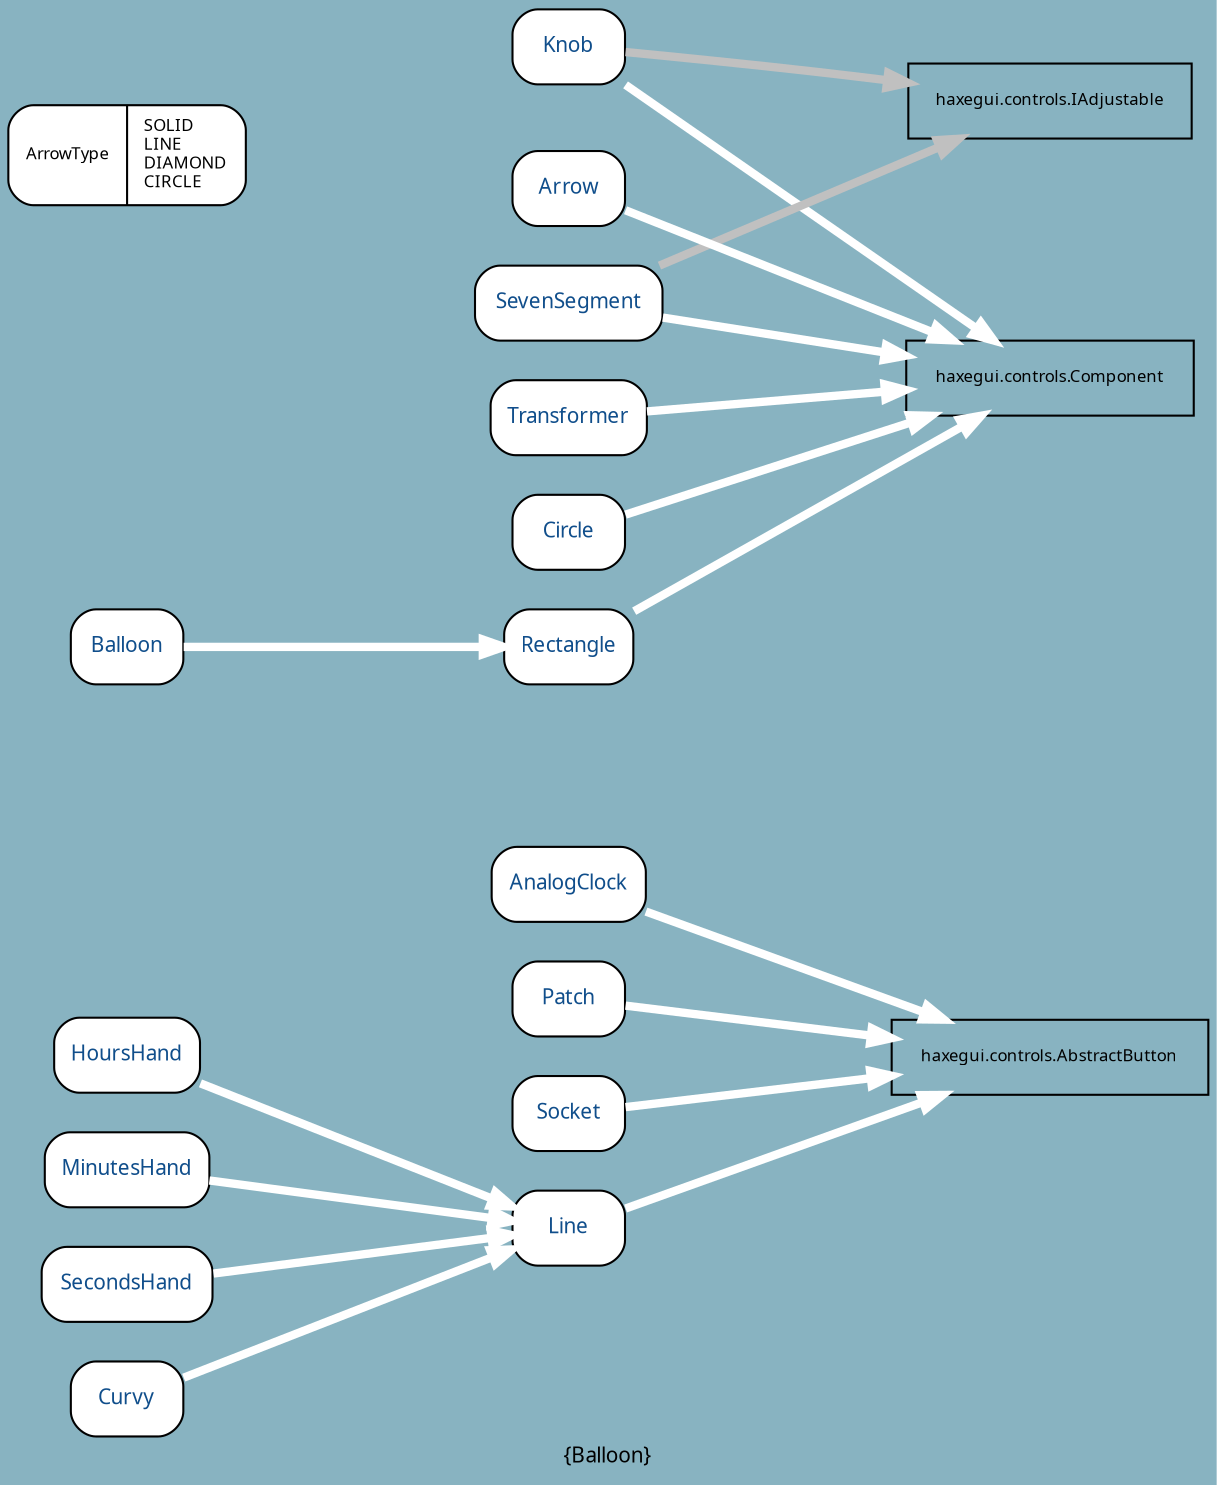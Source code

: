 digraph uml {
	graph [label="Package: haxegui.toys Inheritance", ratio=compress, rankdir=LR, size="24,12", overlap=false, fontname=Sans, fontsize=10, bgcolor="#88B3C1", fontcolor=black];
	node [label="\N", fontname=Sans, fontsize=8, shape=record, color=black, fontcolor=black];
	edge [fontname=Sans, fontsize=8, minlen=3, color=black, fontcolor=black];
	graph [label="{Balloon}",
		lp="292,10",
		bb="0,0,584,699"];
	"haxegui.toys.Line" [label="{Line}", fontsize=10, fontcolor="#104E8B", style="rounded,filled", fillcolor=white, URL="../types/haxegui/toys/Line.html", tooltip=Line, portPos=e, pos="273,120", rects="246,102,300,138", width="0.75", height="0.50"];
	"haxegui.controls.AbstractButton" [pos="507,201", rects="431,183,584,219", width="2.11", height="0.50"];
	"haxegui.toys.HoursHand" [label="{HoursHand}", fontsize=10, fontcolor="#104E8B", style="rounded,filled", fillcolor=white, URL="../types/haxegui/toys/HoursHand.html", tooltip=HoursHand, portPos=e, pos="58,201", rects="23,183,93,219", width="0.97", height="0.50"];
	"haxegui.toys.MinutesHand" [label="{MinutesHand}", fontsize=10, fontcolor="#104E8B", style="rounded,filled", fillcolor=white, URL="../types/haxegui/toys/MinutesHand.html", tooltip=MinutesHand, portPos=e, pos="58,147", rects="19,129,98,165", width="1.08", height="0.50"];
	"haxegui.toys.SecondsHand" [label="{SecondsHand}", fontsize=10, fontcolor="#104E8B", style="rounded,filled", fillcolor=white, URL="../types/haxegui/toys/SecondsHand.html", tooltip=SecondsHand, portPos=e, pos="58,93", rects="17,75,100,111", width="1.14", height="0.50"];
	"haxegui.toys.AnalogClock" [label="{AnalogClock}", fontsize=10, fontcolor="#104E8B", style="rounded,filled", fillcolor=white, URL="../types/haxegui/toys/AnalogClock.html", tooltip=AnalogClock, portPos=e, pos="273,282", rects="236,264,311,300", width="1.03", height="0.50"];
	"haxegui.toys.Patch" [label="{Patch}", fontsize=10, fontcolor="#104E8B", style="rounded,filled", fillcolor=white, URL="../types/haxegui/toys/Patch.html", tooltip=Patch, portPos=e, pos="273,228", rects="246,210,300,246", width="0.75", height="0.50"];
	"haxegui.toys.Knob" [label="{Knob}", fontsize=10, fontcolor="#104E8B", style="rounded,filled", fillcolor=white, URL="../types/haxegui/toys/Knob.html", tooltip=Knob, portPos=e, pos="273,681", rects="246,663,300,699", width="0.75", height="0.50"];
	"haxegui.controls.Component" [pos="507,524", rects="438,506,576,542", width="1.92", height="0.50"];
	"haxegui.controls.IAdjustable" [pos="507,657", rects="439,639,575,675", width="1.89", height="0.50"];
	"haxegui.toys.Circle" [label="{Circle}", fontsize=10, fontcolor="#104E8B", style="rounded,filled", fillcolor=white, URL="../types/haxegui/toys/Circle.html", tooltip=Circle, portPos=e, pos="273,451", rects="246,433,300,469", width="0.75", height="0.50"];
	"haxegui.toys.Transformer" [label="{Transformer}", fontsize=10, fontcolor="#104E8B", style="rounded,filled", fillcolor=white, URL="../types/haxegui/toys/Transformer.html", tooltip=Transformer, portPos=e, pos="273,505", rects="237,487,310,523", width="1.00", height="0.50"];
	"haxegui.toys.SevenSegment" [label="{SevenSegment}", fontsize=10, fontcolor="#104E8B", style="rounded,filled", fillcolor=white, URL="../types/haxegui/toys/SevenSegment.html", tooltip=SevenSegment, portPos=e, pos="273,559", rects="228,541,318,577", width="1.25", height="0.50"];
	"haxegui.toys.Rectangle" [label="{Rectangle}", fontsize=10, fontcolor="#104E8B", style="rounded,filled", fillcolor=white, URL="../types/haxegui/toys/Rectangle.html", tooltip=Rectangle, portPos=e, pos="273,397", rects="242,379,305,415", width="0.86", height="0.50"];
	"haxegui.toys.ArrowType" [label="{ArrowType|SOLID\lLINE\lDIAMOND\lCIRCLE\l}", style="rounded,filled", fillcolor=white, pos="58,634", rects="1,610,61,658 61,610,116,658", width="1.58", height="0.67"];
	"haxegui.toys.Arrow" [label="{Arrow}", fontsize=10, fontcolor="#104E8B", style="rounded,filled", fillcolor=white, URL="../types/haxegui/toys/Arrow.html", tooltip=Arrow, portPos=e, pos="273,613", rects="246,595,300,631", width="0.75", height="0.50"];
	"haxegui.toys.Socket" [label="{Socket}", fontsize=10, fontcolor="#104E8B", style="rounded,filled", fillcolor=white, URL="../types/haxegui/toys/Socket.html", tooltip=Socket, portPos=e, pos="273,174", rects="246,156,300,192", width="0.75", height="0.50"];
	"haxegui.toys.Curvy" [label="{Curvy}", fontsize=10, fontcolor="#104E8B", style="rounded,filled", fillcolor=white, URL="../types/haxegui/toys/Curvy.html", tooltip=Curvy, portPos=e, pos="58,39", rects="31,21,85,57", width="0.75", height="0.50"];
	"haxegui.toys.Balloon" [label="{Balloon}", fontsize=10, fontcolor="#104E8B", style="rounded,filled", fillcolor=white, URL="../types/haxegui/toys/Balloon.html", tooltip=Balloon, portPos=e, pos="58,397", rects="31,379,85,415", width="0.75", height="0.50"];
	"haxegui.toys.Line" -> "haxegui.controls.AbstractButton" [color=white, style="setlinewidth(4)", arrowhead=normal, arrowsize="1.0", pos="e,455,183 300,129 336,141 398,163 445,180"];
	"haxegui.toys.HoursHand" -> "haxegui.toys.Line" [color=white, style="setlinewidth(4)", arrowhead=normal, arrowsize="1.0", pos="e,246,130 93,188 133,173 196,149 237,134"];
	"haxegui.toys.MinutesHand" -> "haxegui.toys.Line" [color=white, style="setlinewidth(4)", arrowhead=normal, arrowsize="1.0", pos="e,246,123 98,142 137,137 197,129 236,124"];
	"haxegui.toys.SecondsHand" -> "haxegui.toys.Line" [color=white, style="setlinewidth(4)", arrowhead=normal, arrowsize="1.0", pos="e,246,117 100,98 139,103 198,111 236,116"];
	"haxegui.toys.AnalogClock" -> "haxegui.controls.AbstractButton" [color=white, style="setlinewidth(4)", arrowhead=normal, arrowsize="1.0", pos="e,455,219 311,269 347,256 403,237 445,222"];
	"haxegui.toys.Patch" -> "haxegui.controls.AbstractButton" [color=white, style="setlinewidth(4)", arrowhead=normal, arrowsize="1.0", pos="e,431,210 300,225 330,221 378,216 421,211"];
	"haxegui.toys.Knob" -> "haxegui.controls.Component" [color=white, style="setlinewidth(4)", arrowhead=normal, arrowsize="1.0", pos="e,480,542 300,663 342,635 425,579 472,548"];
	"haxegui.toys.Knob" -> "haxegui.controls.IAdjustable" [color=gray, style="setlinewidth(4)", arrowhead=normal, arrowsize="1.0", pos="e,439,666 300,679 325,677 362,674 394,671 406,669 417,668 429,667"];
	"haxegui.toys.Circle" -> "haxegui.controls.Component" [color=white, style="setlinewidth(4)", arrowhead=normal, arrowsize="1.0", pos="e,449,506 300,460 334,470 392,488 439,503"];
	"haxegui.toys.Transformer" -> "haxegui.controls.Component" [color=white, style="setlinewidth(4)", arrowhead=normal, arrowsize="1.0", pos="e,438,518 310,508 341,511 388,514 428,517"];
	"haxegui.toys.SevenSegment" -> "haxegui.controls.Component" [color=white, style="setlinewidth(4)", arrowhead=normal, arrowsize="1.0", pos="e,438,534 318,552 349,547 391,541 428,536"];
	"haxegui.toys.SevenSegment" -> "haxegui.controls.IAdjustable" [color=gray, style="setlinewidth(4)", arrowhead=normal, arrowsize="1.0", pos="e,464,639 316,577 355,593 413,617 455,635"];
	"haxegui.toys.Rectangle" -> "haxegui.controls.Component" [color=white, style="setlinewidth(4)", arrowhead=normal, arrowsize="1.0", pos="e,474,506 305,414 346,437 419,477 465,501"];
	"haxegui.toys.Arrow" -> "haxegui.controls.Component" [color=white, style="setlinewidth(4)", arrowhead=normal, arrowsize="1.0", pos="e,459,542 300,603 336,589 402,564 449,546"];
	"haxegui.toys.Socket" -> "haxegui.controls.AbstractButton" [color=white, style="setlinewidth(4)", arrowhead=normal, arrowsize="1.0", pos="e,431,192 300,177 330,181 378,186 421,191"];
	"haxegui.toys.Curvy" -> "haxegui.toys.Line" [color=white, style="setlinewidth(4)", arrowhead=normal, arrowsize="1.0", pos="e,246,110 85,49 123,64 194,90 237,106"];
	"haxegui.toys.Balloon" -> "haxegui.toys.Rectangle" [color=white, style="setlinewidth(4)", arrowhead=normal, arrowsize="1.0", pos="e,242,397 85,397 122,397 189,397 232,397"];
}
